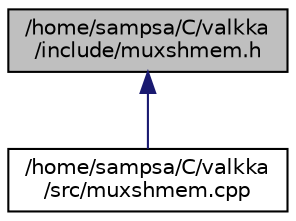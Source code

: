 digraph "/home/sampsa/C/valkka/include/muxshmem.h"
{
  edge [fontname="Helvetica",fontsize="10",labelfontname="Helvetica",labelfontsize="10"];
  node [fontname="Helvetica",fontsize="10",shape=record];
  Node66 [label="/home/sampsa/C/valkka\l/include/muxshmem.h",height=0.2,width=0.4,color="black", fillcolor="grey75", style="filled", fontcolor="black"];
  Node66 -> Node67 [dir="back",color="midnightblue",fontsize="10",style="solid",fontname="Helvetica"];
  Node67 [label="/home/sampsa/C/valkka\l/src/muxshmem.cpp",height=0.2,width=0.4,color="black", fillcolor="white", style="filled",URL="$muxshmem_8cpp.html"];
}
